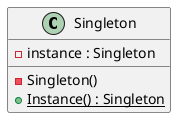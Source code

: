 @startuml
class Singleton {
    - instance : Singleton
    - Singleton()
    + {static} Instance() : Singleton
}
@enduml